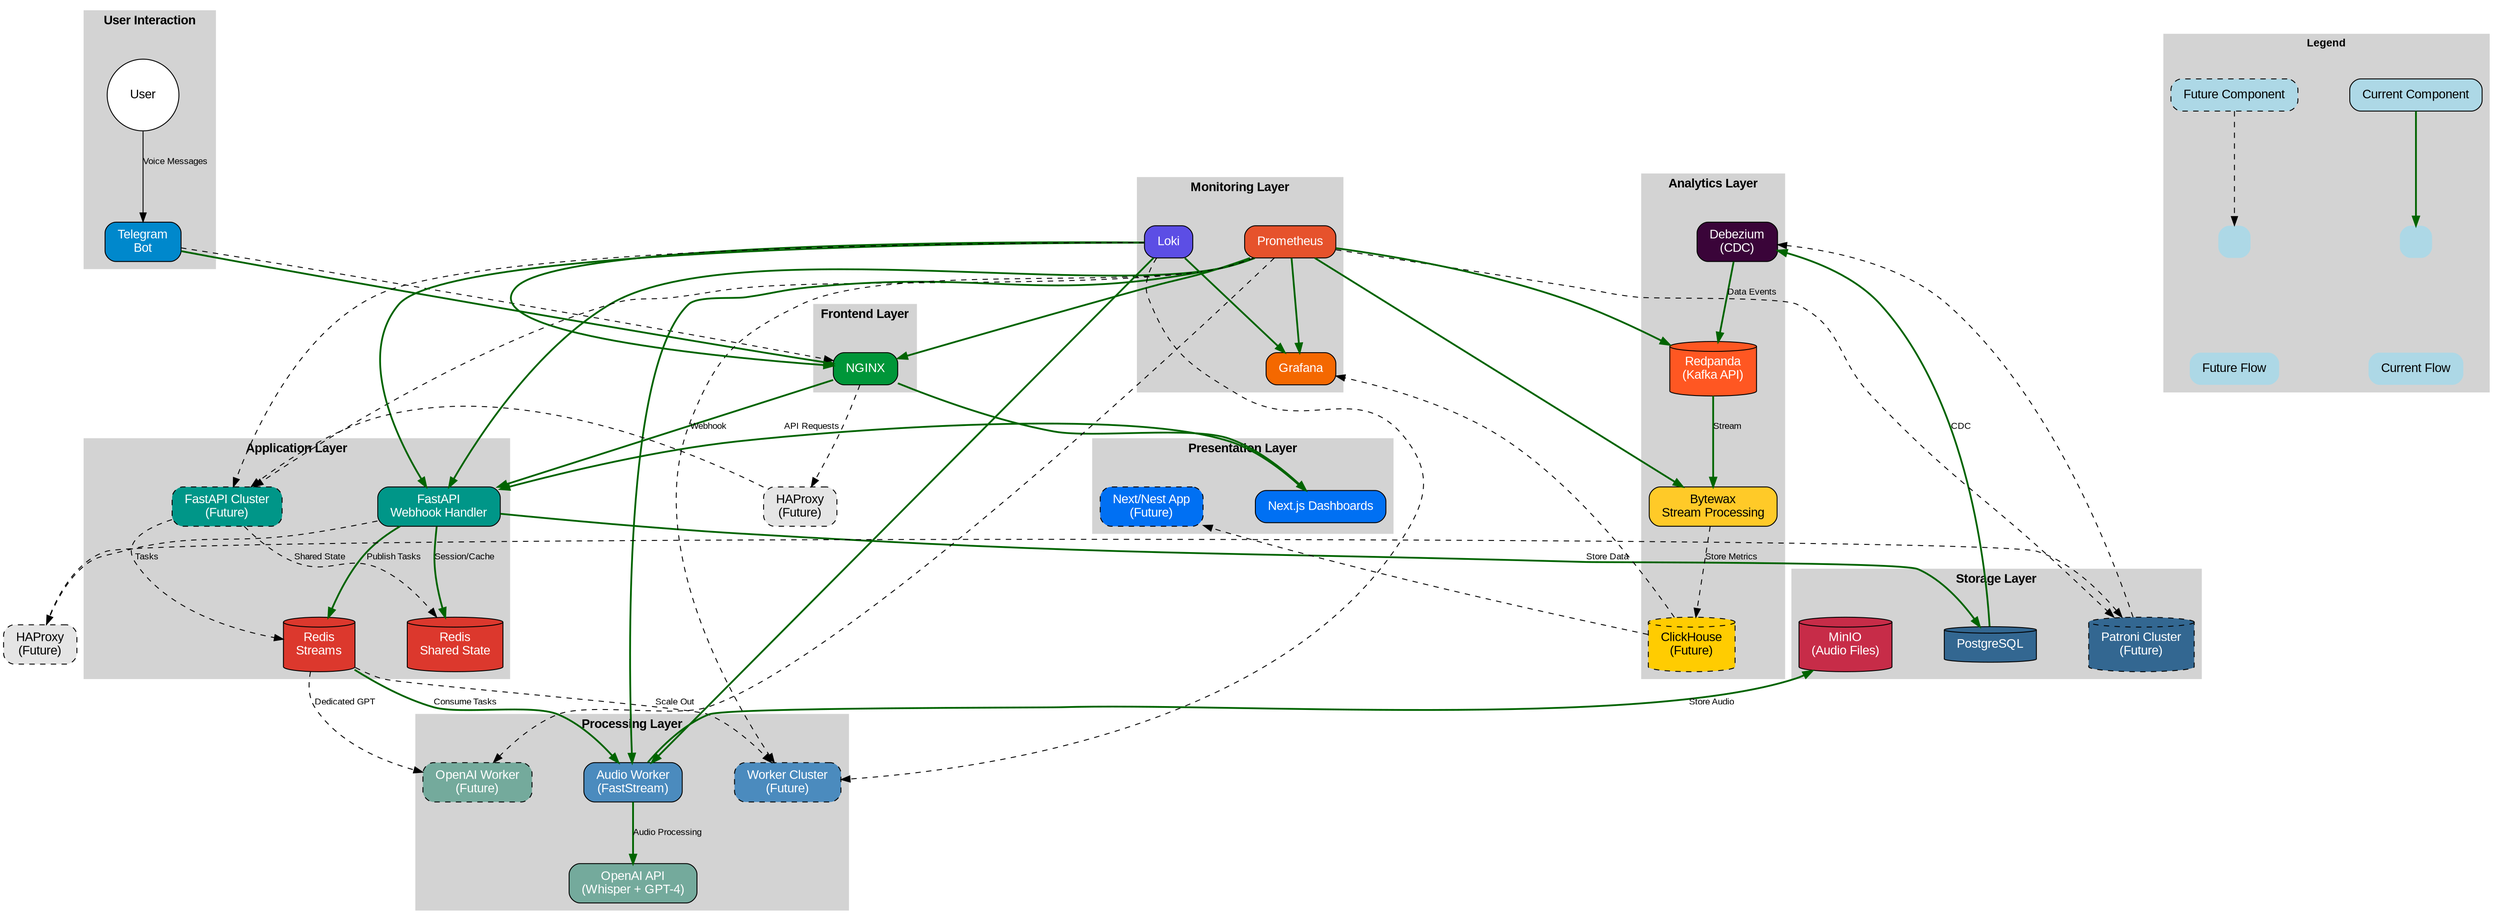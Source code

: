 digraph G {
    // Graph styling
    rankdir=TB;
    ranksep=0.8;
    nodesep=0.8;
    node [shape=box, style="rounded,filled", fillcolor=lightblue, fontname="Arial", margin="0.2,0.1"];
    edge [fontname="Arial", fontsize=10];

    // Define subgraphs/clusters
    subgraph cluster_user {
        label="User Interaction";
        style=filled;
        color=lightgrey;
        fontname="Arial Bold";

        user [label="User", shape=circle, fillcolor=white];
        telegram [label="Telegram\nBot", fillcolor="#0088cc", fontcolor=white];
    }

    subgraph cluster_frontend {
        label="Frontend Layer";
        style=filled;
        color=lightgrey;
        fontname="Arial Bold";

        nginx [label="NGINX", fillcolor="#009639", fontcolor=white];
    }

    subgraph cluster_application {
        label="Application Layer";
        style=filled;
        color=lightgrey;
        fontname="Arial Bold";

        fastapi [label="FastAPI\nWebhook Handler", fillcolor="#009688", fontcolor=white];
        fastapi_cluster [label="FastAPI Cluster\n(Future)", fillcolor="#009688", fontcolor=white, style="rounded,filled,dashed"];
        redis_state [label="Redis\nShared State", fillcolor="#dc382d", fontcolor=white, shape=cylinder];
        redis [label="Redis\nStreams", fillcolor="#dc382d", fontcolor=white, shape=cylinder];
    }

    subgraph cluster_workers {
        label="Processing Layer";
        style=filled;
        color=lightgrey;
        fontname="Arial Bold";

        worker [label="Audio Worker\n(FastStream)", fillcolor="#4b8bbe", fontcolor=white];
        worker_cluster [label="Worker Cluster\n(Future)", fillcolor="#4b8bbe", fontcolor=white, style="rounded,filled,dashed"];
        openai [label="OpenAI API\n(Whisper + GPT-4)", fillcolor="#74aa9c", fontcolor=white];
        openai_worker [label="OpenAI Worker\n(Future)", fillcolor="#74aa9c", fontcolor=white, style="rounded,filled,dashed"];
    }

    subgraph cluster_storage {
        label="Storage Layer";
        style=filled;
        color=lightgrey;
        fontname="Arial Bold";

        postgres [label="PostgreSQL", fillcolor="#336791", fontcolor=white, shape=cylinder];
        patroni [label="Patroni Cluster\n(Future)", fillcolor="#336791", fontcolor=white, shape=cylinder, style="rounded,filled,dashed"];
        minio [label="MinIO\n(Audio Files)", fillcolor="#c72c48", fontcolor=white, shape=cylinder];
    }

    subgraph cluster_analytics {
        label="Analytics Layer";
        style=filled;
        color=lightgrey;
        fontname="Arial Bold";

        debezium [label="Debezium\n(CDC)", fillcolor="#3a0439", fontcolor=white];
        redpanda [label="Redpanda\n(Kafka API)", fillcolor="#ff5722", fontcolor=white, shape=cylinder];
        bytewax [label="Bytewax\nStream Processing", fillcolor="#ffca28", fontcolor=black];
        clickhouse [label="ClickHouse\n(Future)", fillcolor="#ffcc01", fontcolor=black, shape=cylinder, style="rounded,filled,dashed"];
    }

    subgraph cluster_monitoring {
        label="Monitoring Layer";
        style=filled;
        color=lightgrey;
        fontname="Arial Bold";

        prometheus [label="Prometheus", fillcolor="#e6522c", fontcolor=white];
        loki [label="Loki", fillcolor="#5c4ee5", fontcolor=white];
        grafana [label="Grafana", fillcolor="#f46800", fontcolor=white];
    }

    subgraph cluster_presentation {
        label="Presentation Layer";
        style=filled;
        color=lightgrey;
        fontname="Arial Bold";

        nextapp [label="Next.js Dashboards", fillcolor="#0070f3", fontcolor=white];
        nextjs_nest [label="Next/Nest App\n(Future)", fillcolor="#0070f3", fontcolor=white, style="rounded,filled,dashed"];
    }

    // Infrastructure components
    haproxy_app [label="HAProxy\n(Future)", fillcolor="#e5e5e5", style="rounded,filled,dashed"];
    haproxy_db [label="HAProxy\n(Future)", fillcolor="#e5e5e5", style="rounded,filled,dashed"];

    // Define edges/relationships - Current
    user -> telegram [label="Voice Messages"];
    telegram -> nginx [color="darkgreen", penwidth=2.0];
    nginx -> fastapi [label="Webhook", color="darkgreen", penwidth=2.0];
    fastapi -> redis [label="Publish Tasks", color="darkgreen", penwidth=2.0];
    fastapi -> redis_state [label="Session/Cache", color="darkgreen", penwidth=2.0];
    redis -> worker [label="Consume Tasks", color="darkgreen", penwidth=2.0];
    worker -> openai [label="Audio Processing", color="darkgreen", penwidth=2.0];
    worker -> minio [label="Store Audio", color="darkgreen", penwidth=2.0];
    fastapi -> postgres [label="Store Data", color="darkgreen", penwidth=2.0];
    postgres -> debezium [label="CDC", color="darkgreen", penwidth=2.0];
    debezium -> redpanda [label="Data Events", color="darkgreen", penwidth=2.0];
    redpanda -> bytewax [label="Stream", color="darkgreen", penwidth=2.0];
    
    // Monitoring connections - now current
    prometheus -> nginx [color="darkgreen", penwidth=2.0];
    prometheus -> fastapi [color="darkgreen", penwidth=2.0];
    prometheus -> worker [color="darkgreen", penwidth=2.0];
    prometheus -> redpanda [color="darkgreen", penwidth=2.0];
    prometheus -> bytewax [color="darkgreen", penwidth=2.0];
    loki -> nginx [color="darkgreen", penwidth=2.0];
    loki -> fastapi [color="darkgreen", penwidth=2.0];
    loki -> worker [color="darkgreen", penwidth=2.0];
    
    // Presentation layer connections - now current
    nginx -> nextapp [color="darkgreen", penwidth=2.0];
    nextapp -> fastapi [label="API Requests", color="darkgreen", penwidth=2.0];
    prometheus -> grafana [color="darkgreen", penwidth=2.0];
    loki -> grafana [color="darkgreen", penwidth=2.0];

    // Define edges/relationships - Future
    telegram -> nginx [style=dashed];
    nginx -> haproxy_app [style=dashed];
    haproxy_app -> fastapi_cluster [style=dashed];
    fastapi_cluster -> redis_state [label="Shared State", style=dashed];
    fastapi_cluster -> redis [label="Tasks", style=dashed];
    fastapi -> haproxy_db [style=dashed];
    haproxy_db -> patroni [style=dashed];
    redis -> worker_cluster [label="Scale Out", style=dashed];
    redis -> openai_worker [label="Dedicated GPT", style=dashed];
    patroni -> debezium [style=dashed];
    bytewax -> clickhouse [label="Store Metrics", style=dashed];
    clickhouse -> grafana [style=dashed];
    clickhouse -> nextjs_nest [style=dashed];
    
    // Future monitoring connections
    prometheus -> fastapi_cluster [style=dashed];
    prometheus -> worker_cluster [style=dashed];
    prometheus -> openai_worker [style=dashed];
    prometheus -> patroni [style=dashed];
    loki -> fastapi_cluster [style=dashed];
    loki -> worker_cluster [style=dashed];

    // Legend
    subgraph cluster_legend {
        label = "Legend";
        fontname="Arial Bold";
        fontsize=12;
        style=filled;
        color=lightgrey;

        current_node [label="Current Component", style="rounded,filled", fillcolor=lightblue, fontname="Arial"];
        future_node [label="Future Component", style="rounded,filled,dashed", fillcolor=lightblue, fontname="Arial"];
        current_flow [label="Current Flow", shape=plaintext];
        future_flow [label="Future Flow", shape=plaintext];

        // Edges for legend
        edge1 [label="", shape=plaintext, width=0.5];
        edge2 [label="", shape=plaintext, width=0.5];

        current_node -> edge1 [color="darkgreen", penwidth=2.0];
        future_node -> edge2 [style=dashed];
        edge1 -> current_flow [style=invis];
        edge2 -> future_flow [style=invis];
    }
} 